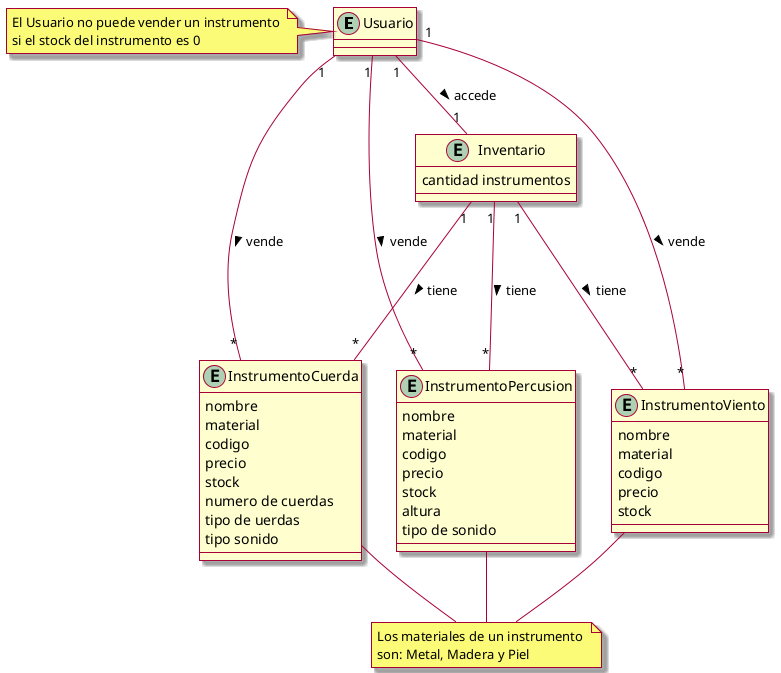 @startuml
skin rose
entity Usuario {
}
entity Inventario {
cantidad instrumentos
}

entity InstrumentoCuerda {
nombre
material
codigo
precio
stock
numero de cuerdas
tipo de uerdas
tipo sonido
}
entity InstrumentoViento {
nombre
material
codigo
precio
stock
}
entity InstrumentoPercusion {
nombre
material
codigo
precio
stock
altura
tipo de sonido
}

note "Los materiales de un instrumento \nson: Metal, Madera y Piel" as n2
note "El Usuario no puede vender un instrumento \nsi el stock del instrumento es 0" as n4

Inventario"1"---"*"InstrumentoCuerda:tiene >
Inventario"1"---"*"InstrumentoViento:tiene >
Inventario"1"---"*"InstrumentoPercusion:tiene >

Usuario "1"--"1" Inventario: accede >

Usuario "1"--"*"InstrumentoCuerda:vende >
Usuario "1"--"*"InstrumentoViento:vende >
Usuario "1"--"*"InstrumentoPercusion:vende >

n4 - Usuario
InstrumentoPercusion -- n2
InstrumentoCuerda -- n2
InstrumentoViento -- n2

@enduml